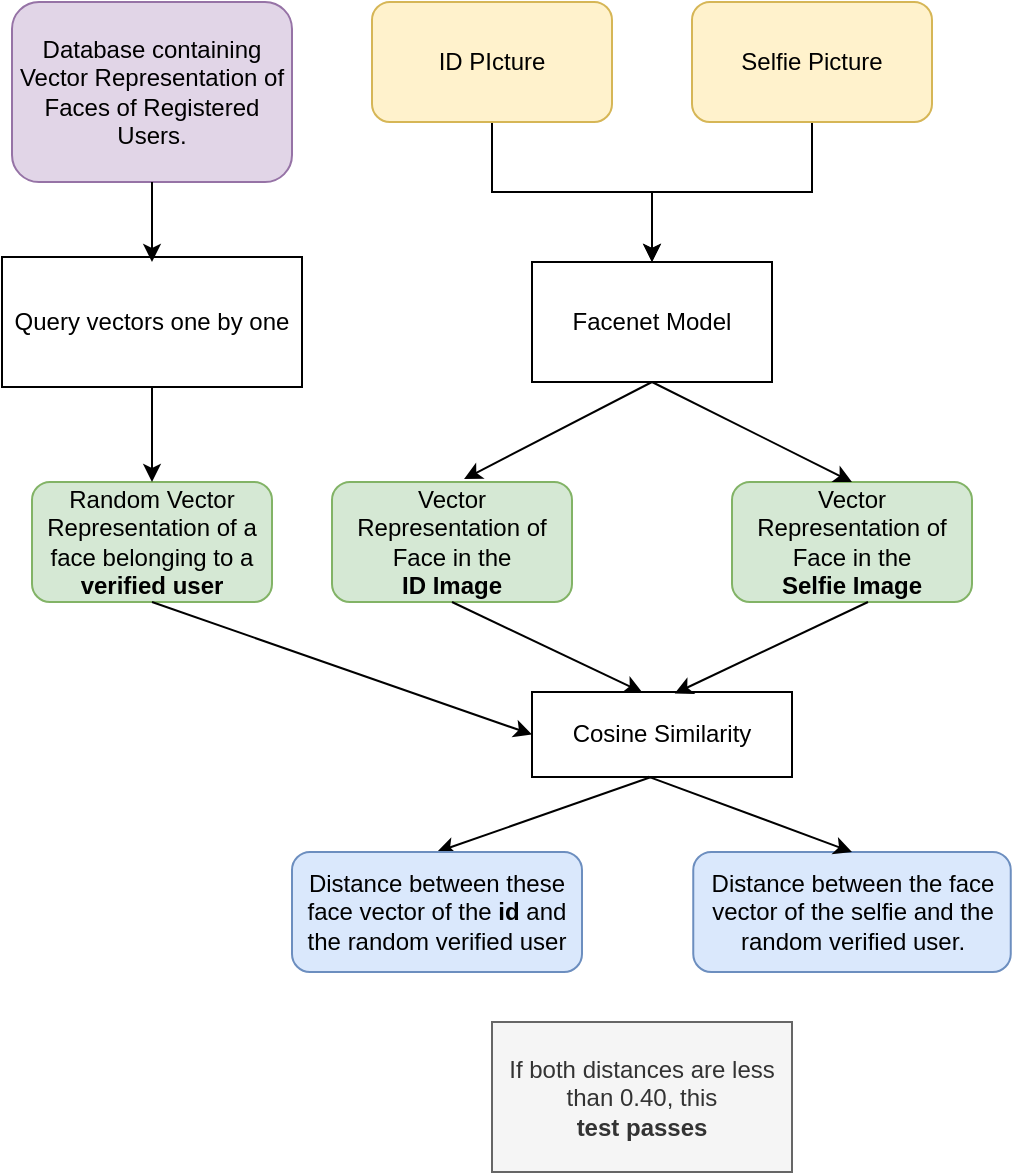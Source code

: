<mxfile version="14.6.13" type="device"><diagram id="BdYSSCN1fZv2I-YeUVKP" name="Page-1"><mxGraphModel dx="1999" dy="641" grid="1" gridSize="10" guides="1" tooltips="1" connect="1" arrows="1" fold="1" page="1" pageScale="1" pageWidth="850" pageHeight="1100" math="0" shadow="0"><root><mxCell id="0"/><mxCell id="1" parent="0"/><mxCell id="CF-FKwCZ9--VPOk0M8bK-7" style="edgeStyle=orthogonalEdgeStyle;rounded=0;orthogonalLoop=1;jettySize=auto;html=1;exitX=0.5;exitY=1;exitDx=0;exitDy=0;" parent="1" source="CF-FKwCZ9--VPOk0M8bK-1" target="CF-FKwCZ9--VPOk0M8bK-5" edge="1"><mxGeometry relative="1" as="geometry"/></mxCell><mxCell id="CF-FKwCZ9--VPOk0M8bK-1" value="ID PIcture" style="rounded=1;whiteSpace=wrap;html=1;fillColor=#fff2cc;strokeColor=#d6b656;" parent="1" vertex="1"><mxGeometry x="60" y="60" width="120" height="60" as="geometry"/></mxCell><mxCell id="CF-FKwCZ9--VPOk0M8bK-8" style="edgeStyle=orthogonalEdgeStyle;rounded=0;orthogonalLoop=1;jettySize=auto;html=1;entryX=0.5;entryY=0;entryDx=0;entryDy=0;" parent="1" source="CF-FKwCZ9--VPOk0M8bK-2" target="CF-FKwCZ9--VPOk0M8bK-5" edge="1"><mxGeometry relative="1" as="geometry"/></mxCell><mxCell id="CF-FKwCZ9--VPOk0M8bK-2" value="Selfie Picture" style="rounded=1;whiteSpace=wrap;html=1;fillColor=#fff2cc;strokeColor=#d6b656;" parent="1" vertex="1"><mxGeometry x="220" y="60" width="120" height="60" as="geometry"/></mxCell><mxCell id="CF-FKwCZ9--VPOk0M8bK-5" value="Facenet Model" style="rounded=0;whiteSpace=wrap;html=1;" parent="1" vertex="1"><mxGeometry x="140" y="190" width="120" height="60" as="geometry"/></mxCell><mxCell id="CF-FKwCZ9--VPOk0M8bK-14" value="" style="endArrow=classic;html=1;exitX=0.5;exitY=1;exitDx=0;exitDy=0;entryX=0.55;entryY=-0.024;entryDx=0;entryDy=0;entryPerimeter=0;" parent="1" source="CF-FKwCZ9--VPOk0M8bK-5" edge="1"><mxGeometry width="50" height="50" relative="1" as="geometry"><mxPoint x="270" y="250" as="sourcePoint"/><mxPoint x="106" y="298.56" as="targetPoint"/></mxGeometry></mxCell><mxCell id="CF-FKwCZ9--VPOk0M8bK-15" value="&lt;div&gt;Vector Representation of Face in the &lt;br&gt;&lt;/div&gt;&lt;div&gt;&lt;b&gt;ID Image&lt;/b&gt;&lt;/div&gt;" style="rounded=1;whiteSpace=wrap;html=1;fillColor=#d5e8d4;strokeColor=#82b366;" parent="1" vertex="1"><mxGeometry x="40" y="300" width="120" height="60" as="geometry"/></mxCell><mxCell id="CF-FKwCZ9--VPOk0M8bK-20" value="&lt;div&gt;Vector Representation of Face in the&lt;/div&gt;&lt;div&gt; &lt;b&gt;Selfie Image&lt;/b&gt;&lt;/div&gt; " style="rounded=1;whiteSpace=wrap;html=1;fillColor=#d5e8d4;strokeColor=#82b366;" parent="1" vertex="1"><mxGeometry x="240" y="300" width="120" height="60" as="geometry"/></mxCell><mxCell id="CF-FKwCZ9--VPOk0M8bK-22" value="Cosine Similarity" style="rounded=0;whiteSpace=wrap;html=1;" parent="1" vertex="1"><mxGeometry x="140" y="405" width="130" height="42.5" as="geometry"/></mxCell><mxCell id="CF-FKwCZ9--VPOk0M8bK-23" value="" style="endArrow=classic;html=1;entryX=0.424;entryY=0.003;entryDx=0;entryDy=0;entryPerimeter=0;exitX=0.5;exitY=1;exitDx=0;exitDy=0;" parent="1" source="CF-FKwCZ9--VPOk0M8bK-15" target="CF-FKwCZ9--VPOk0M8bK-22" edge="1"><mxGeometry width="50" height="50" relative="1" as="geometry"><mxPoint x="90" y="410" as="sourcePoint"/><mxPoint x="140" y="360" as="targetPoint"/></mxGeometry></mxCell><mxCell id="CF-FKwCZ9--VPOk0M8bK-24" value="" style="endArrow=classic;html=1;entryX=0.549;entryY=0.017;entryDx=0;entryDy=0;entryPerimeter=0;" parent="1" target="CF-FKwCZ9--VPOk0M8bK-22" edge="1"><mxGeometry width="50" height="50" relative="1" as="geometry"><mxPoint x="308" y="360" as="sourcePoint"/><mxPoint x="340" y="380" as="targetPoint"/></mxGeometry></mxCell><mxCell id="CF-FKwCZ9--VPOk0M8bK-25" value="&lt;div&gt;If both distances are less than 0.40, this &lt;br&gt;&lt;/div&gt;&lt;div&gt;&lt;b&gt;test passes&lt;/b&gt;&lt;/div&gt;" style="text;html=1;strokeColor=#666666;fillColor=#f5f5f5;align=center;verticalAlign=middle;whiteSpace=wrap;rounded=0;fontColor=#333333;" parent="1" vertex="1"><mxGeometry x="120" y="570" width="150" height="75" as="geometry"/></mxCell><mxCell id="CF-FKwCZ9--VPOk0M8bK-28" value="" style="endArrow=classic;html=1;entryX=0.5;entryY=0;entryDx=0;entryDy=0;" parent="1" edge="1" target="CF-FKwCZ9--VPOk0M8bK-30"><mxGeometry width="50" height="50" relative="1" as="geometry"><mxPoint x="199.58" y="447.5" as="sourcePoint"/><mxPoint x="200" y="490" as="targetPoint"/></mxGeometry></mxCell><mxCell id="CF-FKwCZ9--VPOk0M8bK-30" value="Distance between these face vector of the&lt;b&gt; id&lt;/b&gt; and the random verified user" style="rounded=1;whiteSpace=wrap;html=1;fillColor=#dae8fc;strokeColor=#6c8ebf;" parent="1" vertex="1"><mxGeometry x="20" y="485" width="145" height="60" as="geometry"/></mxCell><mxCell id="CF-FKwCZ9--VPOk0M8bK-35" value="" style="endArrow=classic;html=1;exitX=0.5;exitY=1;exitDx=0;exitDy=0;entryX=0.5;entryY=0;entryDx=0;entryDy=0;" parent="1" source="CF-FKwCZ9--VPOk0M8bK-5" target="CF-FKwCZ9--VPOk0M8bK-20" edge="1"><mxGeometry width="50" height="50" relative="1" as="geometry"><mxPoint x="270" y="330" as="sourcePoint"/><mxPoint x="320" y="280" as="targetPoint"/></mxGeometry></mxCell><mxCell id="bM1fbzkoHbXIDJE3WyTA-1" value="Database containing Vector Representation of Faces of Registered Users." style="rounded=1;whiteSpace=wrap;html=1;fillColor=#e1d5e7;strokeColor=#9673a6;" vertex="1" parent="1"><mxGeometry x="-120" y="60" width="140" height="90" as="geometry"/></mxCell><mxCell id="bM1fbzkoHbXIDJE3WyTA-6" value="Distance between the face vector of the selfie and the random verified user." style="rounded=1;whiteSpace=wrap;html=1;fillColor=#dae8fc;strokeColor=#6c8ebf;" vertex="1" parent="1"><mxGeometry x="220.63" y="485" width="158.75" height="60" as="geometry"/></mxCell><mxCell id="bM1fbzkoHbXIDJE3WyTA-7" value="" style="endArrow=classic;html=1;entryX=0.5;entryY=0;entryDx=0;entryDy=0;exitX=0.447;exitY=0.995;exitDx=0;exitDy=0;exitPerimeter=0;" edge="1" parent="1" source="CF-FKwCZ9--VPOk0M8bK-22" target="bM1fbzkoHbXIDJE3WyTA-6"><mxGeometry width="50" height="50" relative="1" as="geometry"><mxPoint x="150" y="480" as="sourcePoint"/><mxPoint x="200" y="430" as="targetPoint"/></mxGeometry></mxCell><mxCell id="bM1fbzkoHbXIDJE3WyTA-9" value="Random Vector Representation of a face belonging to a &lt;b&gt;verified user&lt;/b&gt;" style="rounded=1;whiteSpace=wrap;html=1;fillColor=#d5e8d4;strokeColor=#82b366;" vertex="1" parent="1"><mxGeometry x="-110" y="300" width="120" height="60" as="geometry"/></mxCell><mxCell id="bM1fbzkoHbXIDJE3WyTA-10" value="Query vectors one by one" style="rounded=0;whiteSpace=wrap;html=1;" vertex="1" parent="1"><mxGeometry x="-125" y="187.5" width="150" height="65" as="geometry"/></mxCell><mxCell id="bM1fbzkoHbXIDJE3WyTA-13" value="" style="endArrow=classic;html=1;exitX=0.5;exitY=1;exitDx=0;exitDy=0;" edge="1" parent="1" source="bM1fbzkoHbXIDJE3WyTA-1"><mxGeometry width="50" height="50" relative="1" as="geometry"><mxPoint x="200" y="350" as="sourcePoint"/><mxPoint x="-50" y="190" as="targetPoint"/></mxGeometry></mxCell><mxCell id="bM1fbzkoHbXIDJE3WyTA-16" value="" style="endArrow=classic;html=1;exitX=0.5;exitY=1;exitDx=0;exitDy=0;" edge="1" parent="1" source="bM1fbzkoHbXIDJE3WyTA-10"><mxGeometry width="50" height="50" relative="1" as="geometry"><mxPoint x="200" y="290" as="sourcePoint"/><mxPoint x="-50" y="300" as="targetPoint"/></mxGeometry></mxCell><mxCell id="bM1fbzkoHbXIDJE3WyTA-18" value="" style="endArrow=classic;html=1;exitX=0.5;exitY=1;exitDx=0;exitDy=0;entryX=0;entryY=0.5;entryDx=0;entryDy=0;" edge="1" parent="1" source="bM1fbzkoHbXIDJE3WyTA-9" target="CF-FKwCZ9--VPOk0M8bK-22"><mxGeometry width="50" height="50" relative="1" as="geometry"><mxPoint x="200" y="520" as="sourcePoint"/><mxPoint x="130" y="430" as="targetPoint"/></mxGeometry></mxCell></root></mxGraphModel></diagram></mxfile>